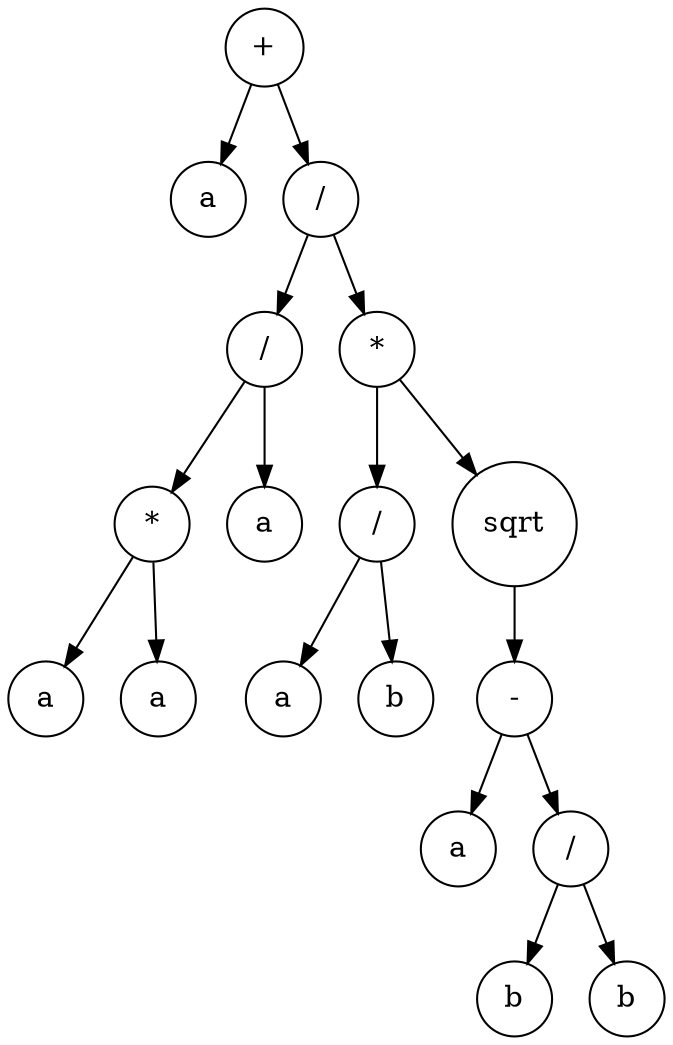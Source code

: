 digraph g {
graph [ordering=out];
node [shape=circle];
n[label = "+"];
n0[label = "a"];
n -> n0;
n1[label = "/"];
n10[label = "/"];
n100[label = "*"];
n1000[label = "a"];
n100 -> n1000;
n1001[label = "a"];
n100 -> n1001;
n10 -> n100;
n101[label = "a"];
n10 -> n101;
n1 -> n10;
n11[label = "*"];
n110[label = "/"];
n1100[label = "a"];
n110 -> n1100;
n1101[label = "b"];
n110 -> n1101;
n11 -> n110;
n111[label = "sqrt"];
n1110[label = "-"];
n11100[label = "a"];
n1110 -> n11100;
n11101[label = "/"];
n111010[label = "b"];
n11101 -> n111010;
n111011[label = "b"];
n11101 -> n111011;
n1110 -> n11101;
n111 -> n1110;
n11 -> n111;
n1 -> n11;
n -> n1;
}
